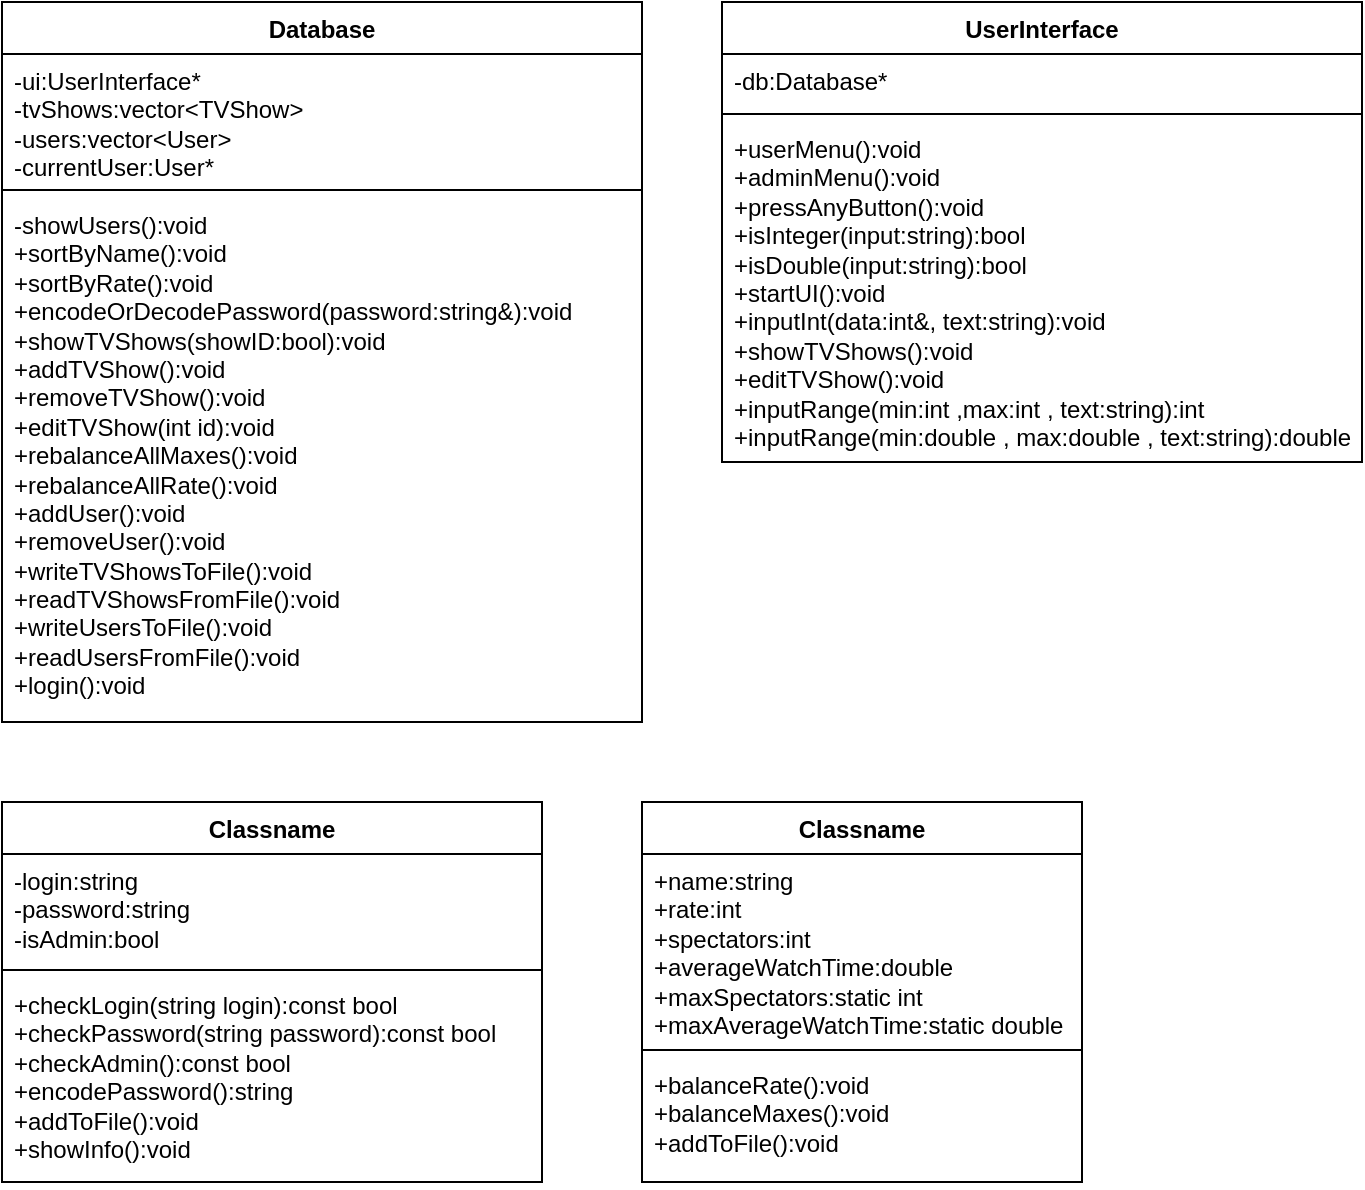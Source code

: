 <mxfile version="24.4.13" type="github">
  <diagram name="Страница — 1" id="_JlX8t3cIF-R1KQjP4Sb">
    <mxGraphModel dx="551" dy="724" grid="1" gridSize="10" guides="1" tooltips="1" connect="1" arrows="1" fold="1" page="1" pageScale="1" pageWidth="827" pageHeight="1169" math="0" shadow="0">
      <root>
        <mxCell id="0" />
        <mxCell id="1" parent="0" />
        <mxCell id="Tdp0xj_Su_nTBGMrEOoG-1" value="Database" style="swimlane;fontStyle=1;align=center;verticalAlign=top;childLayout=stackLayout;horizontal=1;startSize=26;horizontalStack=0;resizeParent=1;resizeParentMax=0;resizeLast=0;collapsible=1;marginBottom=0;whiteSpace=wrap;html=1;" vertex="1" parent="1">
          <mxGeometry x="40" y="240" width="320" height="360" as="geometry" />
        </mxCell>
        <mxCell id="Tdp0xj_Su_nTBGMrEOoG-2" value="&lt;div&gt;&lt;span style=&quot;white-space: normal;&quot;&gt;-ui:&lt;/span&gt;&lt;span style=&quot;background-color: initial;&quot;&gt;UserInterface*&lt;/span&gt;&lt;span style=&quot;background-color: initial;&quot;&gt;&amp;nbsp;&lt;/span&gt;&lt;/div&gt;&lt;div&gt;&lt;span style=&quot;white-space: normal;&quot;&gt;-tvShows:&lt;/span&gt;&lt;span style=&quot;background-color: initial;&quot;&gt;vector&amp;lt;TVShow&amp;gt;&lt;/span&gt;&lt;span style=&quot;background-color: initial;&quot;&gt;&amp;nbsp;&lt;/span&gt;&lt;/div&gt;&lt;div&gt;&lt;span style=&quot;white-space: normal;&quot;&gt;-users:&lt;/span&gt;&lt;span style=&quot;background-color: initial;&quot;&gt;vector&amp;lt;User&amp;gt;&lt;/span&gt;&lt;span style=&quot;background-color: initial;&quot;&gt;&amp;nbsp;&lt;/span&gt;&lt;/div&gt;&lt;div&gt;&lt;span style=&quot;background-color: initial;&quot;&gt;-currentUser:&lt;/span&gt;&lt;span style=&quot;background-color: initial;&quot;&gt;User*&lt;/span&gt;&lt;span style=&quot;background-color: initial;&quot;&gt;&amp;nbsp;&lt;/span&gt;&lt;br&gt;&lt;/div&gt;" style="text;strokeColor=none;fillColor=none;align=left;verticalAlign=top;spacingLeft=4;spacingRight=4;overflow=hidden;rotatable=0;points=[[0,0.5],[1,0.5]];portConstraint=eastwest;whiteSpace=wrap;html=1;" vertex="1" parent="Tdp0xj_Su_nTBGMrEOoG-1">
          <mxGeometry y="26" width="320" height="64" as="geometry" />
        </mxCell>
        <mxCell id="Tdp0xj_Su_nTBGMrEOoG-3" value="" style="line;strokeWidth=1;fillColor=none;align=left;verticalAlign=middle;spacingTop=-1;spacingLeft=3;spacingRight=3;rotatable=0;labelPosition=right;points=[];portConstraint=eastwest;strokeColor=inherit;" vertex="1" parent="Tdp0xj_Su_nTBGMrEOoG-1">
          <mxGeometry y="90" width="320" height="8" as="geometry" />
        </mxCell>
        <mxCell id="Tdp0xj_Su_nTBGMrEOoG-4" value="-showUsers():void&lt;div&gt;&lt;div&gt;+sortByName():void&lt;/div&gt;&lt;div&gt;+sortByRate()&lt;span style=&quot;background-color: initial;&quot;&gt;:void&lt;/span&gt;&lt;/div&gt;&lt;div&gt;+encodeOrDecodePassword(password:&lt;span style=&quot;background-color: initial;&quot;&gt;string&amp;amp;&lt;/span&gt;&lt;span style=&quot;background-color: initial;&quot;&gt;)&lt;/span&gt;&lt;span style=&quot;background-color: initial;&quot;&gt;:void&lt;/span&gt;&lt;/div&gt;&lt;div&gt;+showTVShows(showID:&lt;span style=&quot;background-color: initial;&quot;&gt;bool&lt;/span&gt;&lt;span style=&quot;background-color: initial;&quot;&gt;)&lt;/span&gt;&lt;span style=&quot;background-color: initial;&quot;&gt;:void&lt;/span&gt;&lt;/div&gt;&lt;div&gt;+addTVShow()&lt;span style=&quot;background-color: initial;&quot;&gt;:void&lt;/span&gt;&lt;/div&gt;&lt;div&gt;+removeTVShow()&lt;span style=&quot;background-color: initial;&quot;&gt;:void&lt;/span&gt;&lt;/div&gt;&lt;div&gt;+editTVShow(int id)&lt;span style=&quot;background-color: initial;&quot;&gt;:void&lt;/span&gt;&lt;/div&gt;&lt;div&gt;+rebalanceAllMaxes()&lt;span style=&quot;background-color: initial;&quot;&gt;:void&lt;/span&gt;&lt;/div&gt;&lt;div&gt;+rebalanceAllRate()&lt;span style=&quot;background-color: initial;&quot;&gt;:void&lt;/span&gt;&lt;/div&gt;&lt;div&gt;+addUser()&lt;span style=&quot;background-color: initial;&quot;&gt;:void&lt;/span&gt;&lt;/div&gt;&lt;div&gt;+removeUser()&lt;span style=&quot;background-color: initial;&quot;&gt;:void&lt;/span&gt;&lt;/div&gt;&lt;div&gt;+writeTVShowsToFile()&lt;span style=&quot;background-color: initial;&quot;&gt;:void&lt;/span&gt;&lt;/div&gt;&lt;div&gt;+readTVShowsFromFile()&lt;span style=&quot;background-color: initial;&quot;&gt;:void&lt;/span&gt;&lt;/div&gt;&lt;div&gt;+writeUsersToFile()&lt;span style=&quot;background-color: initial;&quot;&gt;:void&lt;/span&gt;&lt;/div&gt;&lt;div&gt;+readUsersFromFile()&lt;span style=&quot;background-color: initial;&quot;&gt;:void&lt;/span&gt;&lt;/div&gt;&lt;div&gt;+login()&lt;span style=&quot;background-color: initial;&quot;&gt;:void&lt;/span&gt;&lt;/div&gt;&lt;/div&gt;" style="text;strokeColor=none;fillColor=none;align=left;verticalAlign=top;spacingLeft=4;spacingRight=4;overflow=hidden;rotatable=0;points=[[0,0.5],[1,0.5]];portConstraint=eastwest;whiteSpace=wrap;html=1;" vertex="1" parent="Tdp0xj_Su_nTBGMrEOoG-1">
          <mxGeometry y="98" width="320" height="262" as="geometry" />
        </mxCell>
        <mxCell id="Tdp0xj_Su_nTBGMrEOoG-5" value="UserInterface" style="swimlane;fontStyle=1;align=center;verticalAlign=top;childLayout=stackLayout;horizontal=1;startSize=26;horizontalStack=0;resizeParent=1;resizeParentMax=0;resizeLast=0;collapsible=1;marginBottom=0;whiteSpace=wrap;html=1;" vertex="1" parent="1">
          <mxGeometry x="400" y="240" width="320" height="230" as="geometry" />
        </mxCell>
        <mxCell id="Tdp0xj_Su_nTBGMrEOoG-6" value="-db:Database*" style="text;strokeColor=none;fillColor=none;align=left;verticalAlign=top;spacingLeft=4;spacingRight=4;overflow=hidden;rotatable=0;points=[[0,0.5],[1,0.5]];portConstraint=eastwest;whiteSpace=wrap;html=1;" vertex="1" parent="Tdp0xj_Su_nTBGMrEOoG-5">
          <mxGeometry y="26" width="320" height="26" as="geometry" />
        </mxCell>
        <mxCell id="Tdp0xj_Su_nTBGMrEOoG-7" value="" style="line;strokeWidth=1;fillColor=none;align=left;verticalAlign=middle;spacingTop=-1;spacingLeft=3;spacingRight=3;rotatable=0;labelPosition=right;points=[];portConstraint=eastwest;strokeColor=inherit;" vertex="1" parent="Tdp0xj_Su_nTBGMrEOoG-5">
          <mxGeometry y="52" width="320" height="8" as="geometry" />
        </mxCell>
        <mxCell id="Tdp0xj_Su_nTBGMrEOoG-8" value="&lt;div&gt;+userMenu():&lt;span style=&quot;background-color: initial;&quot;&gt;void&lt;/span&gt;&lt;span style=&quot;background-color: initial;&quot;&gt;&amp;nbsp;&lt;/span&gt;&lt;/div&gt;&lt;div&gt;+adminMenu():&lt;span style=&quot;background-color: initial;&quot;&gt;void&lt;/span&gt;&lt;span style=&quot;background-color: initial;&quot;&gt;&amp;nbsp;&lt;/span&gt;&lt;/div&gt;&lt;div&gt;+pressAnyButton():&lt;span style=&quot;background-color: initial;&quot;&gt;void&lt;/span&gt;&lt;span style=&quot;background-color: initial;&quot;&gt;&amp;nbsp;&lt;/span&gt;&lt;/div&gt;&lt;div&gt;+isInteger(input:&lt;span style=&quot;background-color: initial;&quot;&gt;string&lt;/span&gt;&lt;span style=&quot;background-color: initial;&quot;&gt;):bool&lt;/span&gt;&lt;/div&gt;&lt;div&gt;+isDouble(input:&lt;span style=&quot;background-color: initial;&quot;&gt;string&lt;/span&gt;&lt;span style=&quot;background-color: initial;&quot;&gt;):bool&lt;/span&gt;&lt;/div&gt;&lt;div&gt;+startUI():&lt;span style=&quot;background-color: initial;&quot;&gt;void&lt;/span&gt;&lt;span style=&quot;background-color: initial;&quot;&gt;&amp;nbsp;&lt;/span&gt;&lt;/div&gt;&lt;div&gt;+inputInt(data:&lt;span style=&quot;background-color: initial;&quot;&gt;int&amp;amp;&lt;/span&gt;&lt;span style=&quot;background-color: initial;&quot;&gt;, text:&lt;/span&gt;&lt;span style=&quot;background-color: initial;&quot;&gt;string&lt;/span&gt;&lt;span style=&quot;background-color: initial;&quot;&gt;):&lt;/span&gt;&lt;span style=&quot;background-color: initial;&quot;&gt;void&lt;/span&gt;&lt;span style=&quot;background-color: initial;&quot;&gt;&amp;nbsp;&lt;/span&gt;&lt;/div&gt;&lt;div&gt;+showTVShows():&lt;span style=&quot;background-color: initial;&quot;&gt;void&lt;/span&gt;&lt;span style=&quot;background-color: initial;&quot;&gt;&amp;nbsp;&lt;/span&gt;&lt;/div&gt;&lt;div&gt;+editTVShow():&lt;span style=&quot;background-color: initial;&quot;&gt;void&lt;/span&gt;&lt;span style=&quot;background-color: initial;&quot;&gt;&amp;nbsp;&lt;/span&gt;&lt;/div&gt;&lt;div&gt;+inputRange(min:&lt;span style=&quot;background-color: initial;&quot;&gt;int&lt;/span&gt;&lt;span style=&quot;background-color: initial;&quot;&gt;&amp;nbsp;&lt;/span&gt;&lt;span style=&quot;background-color: initial;&quot;&gt;,max:&lt;/span&gt;&lt;span style=&quot;background-color: initial;&quot;&gt;int&lt;/span&gt;&lt;span style=&quot;background-color: initial;&quot;&gt;&amp;nbsp;&lt;/span&gt;&lt;span style=&quot;background-color: initial;&quot;&gt;, text:&lt;/span&gt;&lt;span style=&quot;background-color: initial;&quot;&gt;string&lt;/span&gt;&lt;span style=&quot;background-color: initial;&quot;&gt;):int&lt;/span&gt;&lt;/div&gt;&lt;div&gt;+inputRange(min:&lt;span style=&quot;background-color: initial;&quot;&gt;double&lt;/span&gt;&lt;span style=&quot;background-color: initial;&quot;&gt;&amp;nbsp;&lt;/span&gt;&lt;span style=&quot;background-color: initial;&quot;&gt;, max:&lt;/span&gt;&lt;span style=&quot;background-color: initial;&quot;&gt;double&lt;/span&gt;&lt;span style=&quot;background-color: initial;&quot;&gt;&amp;nbsp;&lt;/span&gt;&lt;span style=&quot;background-color: initial;&quot;&gt;, text:&lt;/span&gt;&lt;span style=&quot;background-color: initial;&quot;&gt;string&lt;/span&gt;&lt;span style=&quot;background-color: initial;&quot;&gt;):double&lt;/span&gt;&lt;/div&gt;" style="text;strokeColor=none;fillColor=none;align=left;verticalAlign=top;spacingLeft=4;spacingRight=4;overflow=hidden;rotatable=0;points=[[0,0.5],[1,0.5]];portConstraint=eastwest;whiteSpace=wrap;html=1;" vertex="1" parent="Tdp0xj_Su_nTBGMrEOoG-5">
          <mxGeometry y="60" width="320" height="170" as="geometry" />
        </mxCell>
        <mxCell id="Tdp0xj_Su_nTBGMrEOoG-9" value="Classname" style="swimlane;fontStyle=1;align=center;verticalAlign=top;childLayout=stackLayout;horizontal=1;startSize=26;horizontalStack=0;resizeParent=1;resizeParentMax=0;resizeLast=0;collapsible=1;marginBottom=0;whiteSpace=wrap;html=1;" vertex="1" parent="1">
          <mxGeometry x="40" y="640" width="270" height="190" as="geometry" />
        </mxCell>
        <mxCell id="Tdp0xj_Su_nTBGMrEOoG-10" value="&lt;div&gt;-login:&lt;span style=&quot;background-color: initial;&quot;&gt;string&lt;/span&gt;&lt;span style=&quot;background-color: initial;&quot;&gt;&amp;nbsp;&lt;/span&gt;&lt;/div&gt;&lt;div&gt;-password:&lt;span style=&quot;background-color: initial;&quot;&gt;string&lt;/span&gt;&lt;span style=&quot;background-color: initial;&quot;&gt;&amp;nbsp;&lt;/span&gt;&lt;/div&gt;&lt;div&gt;-isAdmin:&lt;span style=&quot;background-color: initial;&quot;&gt;bool&lt;/span&gt;&lt;span style=&quot;background-color: initial;&quot;&gt;&amp;nbsp;&lt;/span&gt;&lt;/div&gt;" style="text;strokeColor=none;fillColor=none;align=left;verticalAlign=top;spacingLeft=4;spacingRight=4;overflow=hidden;rotatable=0;points=[[0,0.5],[1,0.5]];portConstraint=eastwest;whiteSpace=wrap;html=1;" vertex="1" parent="Tdp0xj_Su_nTBGMrEOoG-9">
          <mxGeometry y="26" width="270" height="54" as="geometry" />
        </mxCell>
        <mxCell id="Tdp0xj_Su_nTBGMrEOoG-11" value="" style="line;strokeWidth=1;fillColor=none;align=left;verticalAlign=middle;spacingTop=-1;spacingLeft=3;spacingRight=3;rotatable=0;labelPosition=right;points=[];portConstraint=eastwest;strokeColor=inherit;" vertex="1" parent="Tdp0xj_Su_nTBGMrEOoG-9">
          <mxGeometry y="80" width="270" height="8" as="geometry" />
        </mxCell>
        <mxCell id="Tdp0xj_Su_nTBGMrEOoG-12" value="&lt;div&gt;+checkLogin(string login):&lt;span style=&quot;background-color: initial;&quot;&gt;const bool&lt;/span&gt;&lt;span style=&quot;background-color: initial;&quot;&gt;&amp;nbsp;&lt;/span&gt;&lt;/div&gt;&lt;div&gt;+checkPassword(string password):&lt;span style=&quot;background-color: initial;&quot;&gt;const bool&lt;/span&gt;&lt;span style=&quot;background-color: initial;&quot;&gt;&amp;nbsp;&lt;/span&gt;&lt;/div&gt;&lt;div&gt;+checkAdmin():&lt;span style=&quot;background-color: initial;&quot;&gt;const bool&lt;/span&gt;&lt;span style=&quot;background-color: initial;&quot;&gt;&amp;nbsp;&lt;/span&gt;&lt;/div&gt;&lt;div&gt;+encodePassword():&lt;span style=&quot;background-color: initial;&quot;&gt;string&lt;/span&gt;&lt;span style=&quot;background-color: initial;&quot;&gt;&amp;nbsp;&lt;/span&gt;&lt;/div&gt;&lt;div&gt;+addToFile():&lt;span style=&quot;background-color: initial;&quot;&gt;void&lt;/span&gt;&lt;span style=&quot;background-color: initial;&quot;&gt;&amp;nbsp;&lt;/span&gt;&lt;/div&gt;&lt;div&gt;+showInfo():&lt;span style=&quot;background-color: initial;&quot;&gt;void&lt;/span&gt;&lt;span style=&quot;background-color: initial;&quot;&gt;&amp;nbsp;&lt;/span&gt;&lt;/div&gt;" style="text;strokeColor=none;fillColor=none;align=left;verticalAlign=top;spacingLeft=4;spacingRight=4;overflow=hidden;rotatable=0;points=[[0,0.5],[1,0.5]];portConstraint=eastwest;whiteSpace=wrap;html=1;" vertex="1" parent="Tdp0xj_Su_nTBGMrEOoG-9">
          <mxGeometry y="88" width="270" height="102" as="geometry" />
        </mxCell>
        <mxCell id="Tdp0xj_Su_nTBGMrEOoG-13" value="Classname" style="swimlane;fontStyle=1;align=center;verticalAlign=top;childLayout=stackLayout;horizontal=1;startSize=26;horizontalStack=0;resizeParent=1;resizeParentMax=0;resizeLast=0;collapsible=1;marginBottom=0;whiteSpace=wrap;html=1;" vertex="1" parent="1">
          <mxGeometry x="360" y="640" width="220" height="190" as="geometry" />
        </mxCell>
        <mxCell id="Tdp0xj_Su_nTBGMrEOoG-14" value="&lt;div&gt;+name:string&lt;/div&gt;&lt;div&gt;+rate:&lt;span style=&quot;background-color: initial;&quot;&gt;int&lt;/span&gt;&lt;span style=&quot;background-color: initial;&quot;&gt;&amp;nbsp;&lt;/span&gt;&lt;/div&gt;&lt;div&gt;+spectators:&lt;span style=&quot;background-color: initial;&quot;&gt;int&lt;/span&gt;&lt;span style=&quot;background-color: initial;&quot;&gt;&amp;nbsp;&lt;/span&gt;&lt;/div&gt;&lt;div&gt;+averageWatchTime:&lt;span style=&quot;background-color: initial;&quot;&gt;double&lt;/span&gt;&lt;span style=&quot;background-color: initial;&quot;&gt;&amp;nbsp;&lt;/span&gt;&lt;/div&gt;&lt;div&gt;+maxSpectators:&lt;span style=&quot;background-color: initial;&quot;&gt;static int&lt;/span&gt;&lt;span style=&quot;background-color: initial;&quot;&gt;&amp;nbsp;&lt;/span&gt;&lt;/div&gt;&lt;div&gt;+maxAverageWatchTime:&lt;span style=&quot;background-color: initial;&quot;&gt;static double&lt;/span&gt;&lt;span style=&quot;background-color: initial;&quot;&gt;&amp;nbsp;&lt;/span&gt;&lt;/div&gt;" style="text;strokeColor=none;fillColor=none;align=left;verticalAlign=top;spacingLeft=4;spacingRight=4;overflow=hidden;rotatable=0;points=[[0,0.5],[1,0.5]];portConstraint=eastwest;whiteSpace=wrap;html=1;" vertex="1" parent="Tdp0xj_Su_nTBGMrEOoG-13">
          <mxGeometry y="26" width="220" height="94" as="geometry" />
        </mxCell>
        <mxCell id="Tdp0xj_Su_nTBGMrEOoG-15" value="" style="line;strokeWidth=1;fillColor=none;align=left;verticalAlign=middle;spacingTop=-1;spacingLeft=3;spacingRight=3;rotatable=0;labelPosition=right;points=[];portConstraint=eastwest;strokeColor=inherit;" vertex="1" parent="Tdp0xj_Su_nTBGMrEOoG-13">
          <mxGeometry y="120" width="220" height="8" as="geometry" />
        </mxCell>
        <mxCell id="Tdp0xj_Su_nTBGMrEOoG-16" value="&lt;div&gt;+balanceRate():&lt;span style=&quot;background-color: initial;&quot;&gt;void&lt;/span&gt;&lt;span style=&quot;background-color: initial;&quot;&gt;&amp;nbsp;&lt;/span&gt;&lt;span style=&quot;background-color: initial;&quot;&gt;&amp;nbsp;&lt;/span&gt;&lt;/div&gt;&lt;div&gt;+balanceMaxes():&lt;span style=&quot;background-color: initial;&quot;&gt;void&lt;/span&gt;&lt;span style=&quot;background-color: initial;&quot;&gt;&amp;nbsp;&lt;/span&gt;&lt;/div&gt;&lt;div&gt;+addToFile():&lt;span style=&quot;background-color: initial;&quot;&gt;void&lt;/span&gt;&lt;span style=&quot;background-color: initial;&quot;&gt;&amp;nbsp;&lt;/span&gt;&lt;/div&gt;" style="text;strokeColor=none;fillColor=none;align=left;verticalAlign=top;spacingLeft=4;spacingRight=4;overflow=hidden;rotatable=0;points=[[0,0.5],[1,0.5]];portConstraint=eastwest;whiteSpace=wrap;html=1;" vertex="1" parent="Tdp0xj_Su_nTBGMrEOoG-13">
          <mxGeometry y="128" width="220" height="62" as="geometry" />
        </mxCell>
      </root>
    </mxGraphModel>
  </diagram>
</mxfile>
